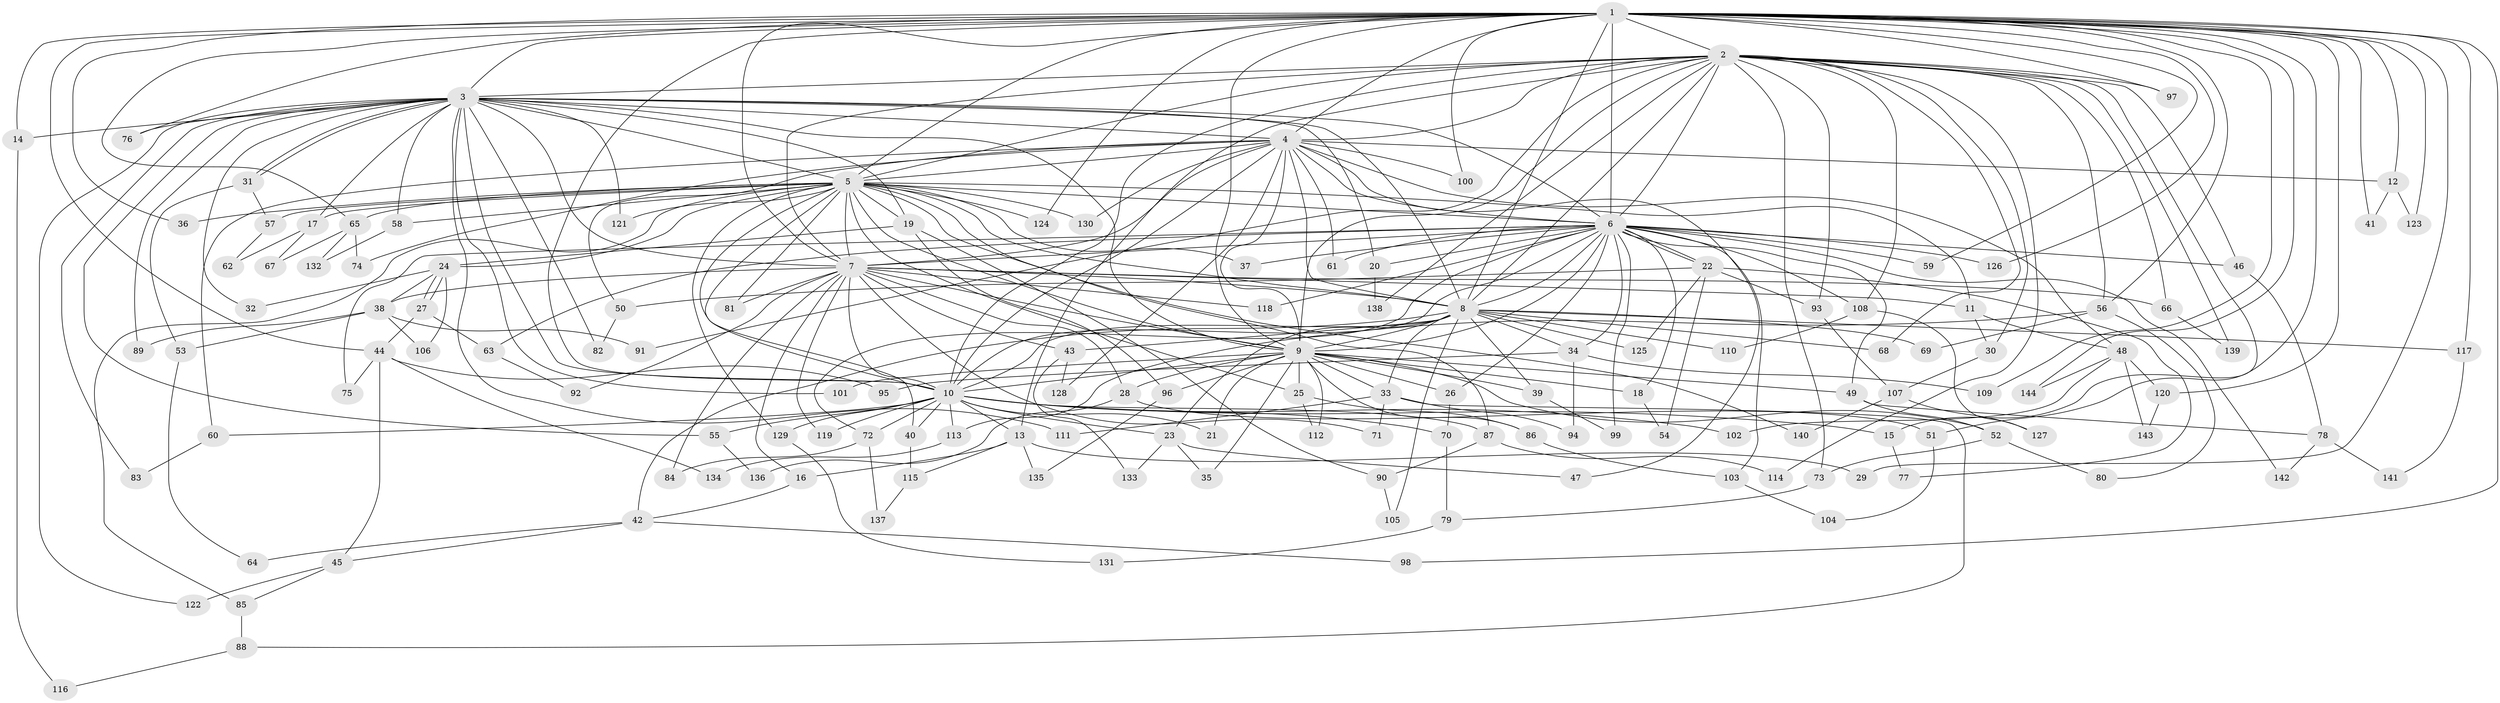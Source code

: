// Generated by graph-tools (version 1.1) at 2025/49/03/09/25 03:49:34]
// undirected, 144 vertices, 313 edges
graph export_dot {
graph [start="1"]
  node [color=gray90,style=filled];
  1;
  2;
  3;
  4;
  5;
  6;
  7;
  8;
  9;
  10;
  11;
  12;
  13;
  14;
  15;
  16;
  17;
  18;
  19;
  20;
  21;
  22;
  23;
  24;
  25;
  26;
  27;
  28;
  29;
  30;
  31;
  32;
  33;
  34;
  35;
  36;
  37;
  38;
  39;
  40;
  41;
  42;
  43;
  44;
  45;
  46;
  47;
  48;
  49;
  50;
  51;
  52;
  53;
  54;
  55;
  56;
  57;
  58;
  59;
  60;
  61;
  62;
  63;
  64;
  65;
  66;
  67;
  68;
  69;
  70;
  71;
  72;
  73;
  74;
  75;
  76;
  77;
  78;
  79;
  80;
  81;
  82;
  83;
  84;
  85;
  86;
  87;
  88;
  89;
  90;
  91;
  92;
  93;
  94;
  95;
  96;
  97;
  98;
  99;
  100;
  101;
  102;
  103;
  104;
  105;
  106;
  107;
  108;
  109;
  110;
  111;
  112;
  113;
  114;
  115;
  116;
  117;
  118;
  119;
  120;
  121;
  122;
  123;
  124;
  125;
  126;
  127;
  128;
  129;
  130;
  131;
  132;
  133;
  134;
  135;
  136;
  137;
  138;
  139;
  140;
  141;
  142;
  143;
  144;
  1 -- 2;
  1 -- 3;
  1 -- 4;
  1 -- 5;
  1 -- 6;
  1 -- 7;
  1 -- 8;
  1 -- 9;
  1 -- 10;
  1 -- 12;
  1 -- 14;
  1 -- 29;
  1 -- 36;
  1 -- 41;
  1 -- 44;
  1 -- 51;
  1 -- 56;
  1 -- 59;
  1 -- 65;
  1 -- 76;
  1 -- 97;
  1 -- 98;
  1 -- 100;
  1 -- 109;
  1 -- 117;
  1 -- 120;
  1 -- 123;
  1 -- 124;
  1 -- 126;
  1 -- 144;
  2 -- 3;
  2 -- 4;
  2 -- 5;
  2 -- 6;
  2 -- 7;
  2 -- 8;
  2 -- 9;
  2 -- 10;
  2 -- 13;
  2 -- 15;
  2 -- 30;
  2 -- 46;
  2 -- 56;
  2 -- 66;
  2 -- 68;
  2 -- 73;
  2 -- 91;
  2 -- 93;
  2 -- 97;
  2 -- 108;
  2 -- 114;
  2 -- 138;
  2 -- 139;
  3 -- 4;
  3 -- 5;
  3 -- 6;
  3 -- 7;
  3 -- 8;
  3 -- 9;
  3 -- 10;
  3 -- 14;
  3 -- 17;
  3 -- 19;
  3 -- 20;
  3 -- 31;
  3 -- 31;
  3 -- 32;
  3 -- 55;
  3 -- 58;
  3 -- 76;
  3 -- 82;
  3 -- 83;
  3 -- 89;
  3 -- 101;
  3 -- 111;
  3 -- 121;
  3 -- 122;
  4 -- 5;
  4 -- 6;
  4 -- 7;
  4 -- 8;
  4 -- 9;
  4 -- 10;
  4 -- 12;
  4 -- 47;
  4 -- 48;
  4 -- 50;
  4 -- 60;
  4 -- 61;
  4 -- 74;
  4 -- 100;
  4 -- 128;
  4 -- 130;
  5 -- 6;
  5 -- 7;
  5 -- 8;
  5 -- 9;
  5 -- 10;
  5 -- 11;
  5 -- 17;
  5 -- 19;
  5 -- 24;
  5 -- 25;
  5 -- 36;
  5 -- 37;
  5 -- 40;
  5 -- 57;
  5 -- 58;
  5 -- 65;
  5 -- 81;
  5 -- 85;
  5 -- 87;
  5 -- 121;
  5 -- 124;
  5 -- 129;
  5 -- 130;
  5 -- 140;
  6 -- 7;
  6 -- 8;
  6 -- 9;
  6 -- 10;
  6 -- 18;
  6 -- 20;
  6 -- 22;
  6 -- 22;
  6 -- 26;
  6 -- 34;
  6 -- 37;
  6 -- 46;
  6 -- 49;
  6 -- 59;
  6 -- 61;
  6 -- 63;
  6 -- 72;
  6 -- 75;
  6 -- 99;
  6 -- 103;
  6 -- 108;
  6 -- 118;
  6 -- 126;
  6 -- 142;
  7 -- 8;
  7 -- 9;
  7 -- 10;
  7 -- 11;
  7 -- 16;
  7 -- 28;
  7 -- 38;
  7 -- 43;
  7 -- 66;
  7 -- 71;
  7 -- 81;
  7 -- 84;
  7 -- 92;
  7 -- 118;
  7 -- 119;
  8 -- 9;
  8 -- 10;
  8 -- 23;
  8 -- 33;
  8 -- 34;
  8 -- 39;
  8 -- 42;
  8 -- 43;
  8 -- 68;
  8 -- 69;
  8 -- 105;
  8 -- 110;
  8 -- 117;
  8 -- 125;
  9 -- 10;
  9 -- 18;
  9 -- 21;
  9 -- 25;
  9 -- 26;
  9 -- 28;
  9 -- 33;
  9 -- 35;
  9 -- 39;
  9 -- 49;
  9 -- 52;
  9 -- 86;
  9 -- 96;
  9 -- 101;
  9 -- 112;
  10 -- 13;
  10 -- 15;
  10 -- 21;
  10 -- 23;
  10 -- 40;
  10 -- 55;
  10 -- 60;
  10 -- 70;
  10 -- 72;
  10 -- 87;
  10 -- 102;
  10 -- 113;
  10 -- 119;
  10 -- 129;
  11 -- 30;
  11 -- 48;
  12 -- 41;
  12 -- 123;
  13 -- 16;
  13 -- 29;
  13 -- 115;
  13 -- 135;
  14 -- 116;
  15 -- 77;
  16 -- 42;
  17 -- 62;
  17 -- 67;
  18 -- 54;
  19 -- 24;
  19 -- 90;
  19 -- 96;
  20 -- 138;
  22 -- 50;
  22 -- 54;
  22 -- 77;
  22 -- 93;
  22 -- 125;
  23 -- 35;
  23 -- 47;
  23 -- 133;
  24 -- 27;
  24 -- 27;
  24 -- 32;
  24 -- 38;
  24 -- 106;
  25 -- 86;
  25 -- 112;
  26 -- 70;
  27 -- 44;
  27 -- 63;
  28 -- 51;
  28 -- 136;
  30 -- 107;
  31 -- 53;
  31 -- 57;
  33 -- 71;
  33 -- 88;
  33 -- 94;
  33 -- 111;
  34 -- 94;
  34 -- 95;
  34 -- 109;
  38 -- 53;
  38 -- 89;
  38 -- 91;
  38 -- 106;
  39 -- 99;
  40 -- 115;
  42 -- 45;
  42 -- 64;
  42 -- 98;
  43 -- 128;
  43 -- 133;
  44 -- 45;
  44 -- 75;
  44 -- 95;
  44 -- 134;
  45 -- 85;
  45 -- 122;
  46 -- 78;
  48 -- 102;
  48 -- 120;
  48 -- 143;
  48 -- 144;
  49 -- 52;
  49 -- 78;
  50 -- 82;
  51 -- 104;
  52 -- 73;
  52 -- 80;
  53 -- 64;
  55 -- 136;
  56 -- 69;
  56 -- 80;
  56 -- 113;
  57 -- 62;
  58 -- 132;
  60 -- 83;
  63 -- 92;
  65 -- 67;
  65 -- 74;
  65 -- 132;
  66 -- 139;
  70 -- 79;
  72 -- 84;
  72 -- 137;
  73 -- 79;
  78 -- 141;
  78 -- 142;
  79 -- 131;
  85 -- 88;
  86 -- 103;
  87 -- 90;
  87 -- 114;
  88 -- 116;
  90 -- 105;
  93 -- 107;
  96 -- 135;
  103 -- 104;
  107 -- 127;
  107 -- 140;
  108 -- 110;
  108 -- 127;
  113 -- 134;
  115 -- 137;
  117 -- 141;
  120 -- 143;
  129 -- 131;
}
